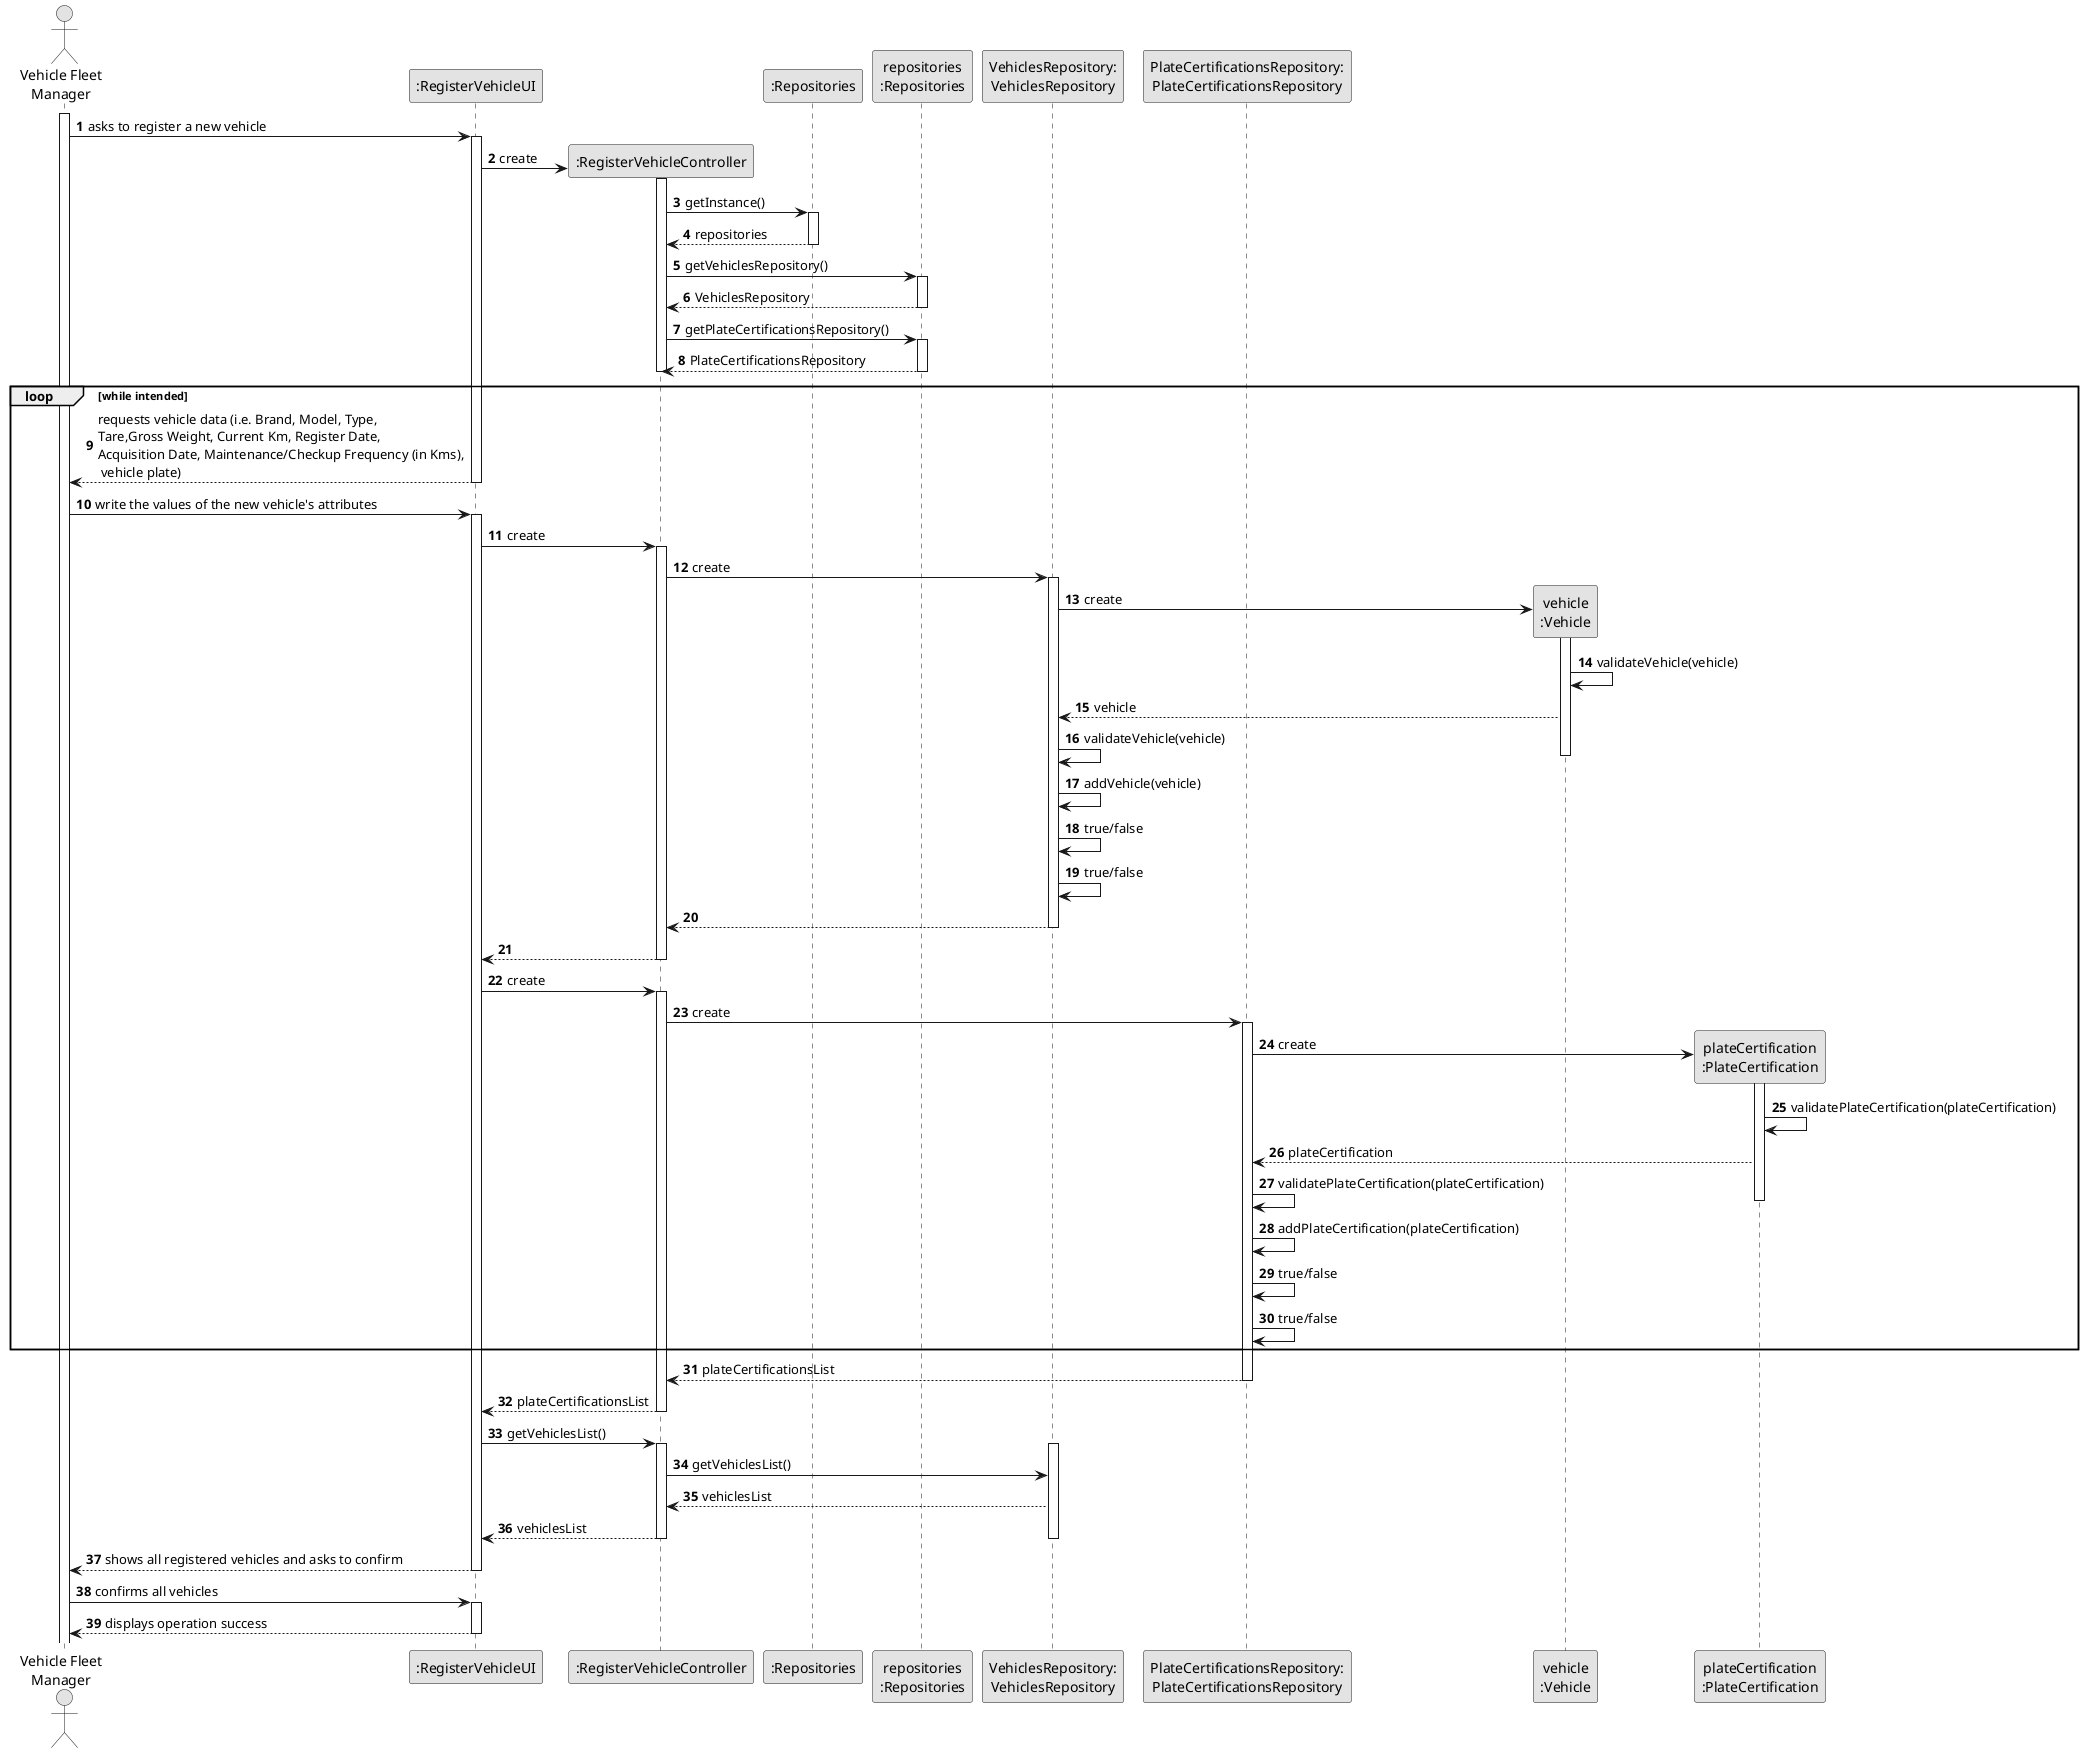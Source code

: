 @startuml
skinparam monochrome true
skinparam packageStyle rectangle
skinparam shadowing false

actor "Vehicle Fleet\nManager" as VFM
participant ":RegisterVehicleUI" as UI
participant ":RegisterVehicleController" as CTRL
participant ":Repositories" as RepositorySingleton
participant "repositories\n:Repositories" as PLAT
participant "VehiclesRepository:\nVehiclesRepository" as VehiclesRepository
participant "PlateCertificationsRepository:\nPlateCertificationsRepository" as PlateCertificationsRepository
participant "vehicle\n:Vehicle" as VEICULO
participant "plateCertification\n:PlateCertification" as PLATE_CERTIFICATION

autonumber 1

activate VFM

        VFM -> UI : asks to register a new vehicle
    activate UI

        UI -> CTRL** : create
    activate CTRL

        CTRL -> RepositorySingleton : getInstance()
    activate RepositorySingleton

    RepositorySingleton --> CTRL: repositories
    deactivate RepositorySingleton

        CTRL -> PLAT : getVehiclesRepository()
    activate PLAT

    PLAT --> CTRL: VehiclesRepository
    deactivate PLAT

    CTRL -> PLAT : getPlateCertificationsRepository()

    activate PLAT

    PLAT --> CTRL: PlateCertificationsRepository
    deactivate PLAT

deactivate CTRL

    loop while intended
        UI --> VFM : requests vehicle data (i.e. Brand, Model, Type, \nTare,Gross Weight, Current Km, Register Date, \nAcquisition Date, Maintenance/Checkup Frequency (in Kms),\n vehicle plate)

    deactivate UI

        VFM -> UI : write the values of the new vehicle's attributes
    activate UI

       UI -> CTRL: create
    activate CTRL

        CTRL -> VehiclesRepository : create
    activate VehiclesRepository

        VehiclesRepository -> VEICULO**: create
    activate VEICULO

    VEICULO -> VEICULO: validateVehicle(vehicle)

    VEICULO --> VehiclesRepository : vehicle
    VehiclesRepository -> VehiclesRepository: validateVehicle(vehicle)
    deactivate VEICULO
    VehiclesRepository -> VehiclesRepository: addVehicle(vehicle)
    VehiclesRepository -> VehiclesRepository: true/false
    VehiclesRepository -> VehiclesRepository: true/false

    CTRL <-- VehiclesRepository
    deactivate VehiclesRepository

    UI <-- CTRL

    deactivate CTRL

    UI -> CTRL: create

    activate CTRL

        CTRL -> PlateCertificationsRepository : create
    activate PlateCertificationsRepository

        PlateCertificationsRepository -> PLATE_CERTIFICATION**: create

    activate PLATE_CERTIFICATION
        PLATE_CERTIFICATION -> PLATE_CERTIFICATION: validatePlateCertification(plateCertification)

        PLATE_CERTIFICATION --> PlateCertificationsRepository : plateCertification
        PlateCertificationsRepository -> PlateCertificationsRepository: validatePlateCertification(plateCertification)
        deactivate PLATE_CERTIFICATION
        PlateCertificationsRepository -> PlateCertificationsRepository: addPlateCertification(plateCertification)
        PlateCertificationsRepository -> PlateCertificationsRepository: true/false
        PlateCertificationsRepository -> PlateCertificationsRepository: true/false

    end

    CTRL <-- PlateCertificationsRepository : plateCertificationsList
    deactivate PlateCertificationsRepository

    CTRL --> UI : plateCertificationsList
    deactivate CTRL

    UI -> CTRL : getVehiclesList()
    activate CTRL

    activate VehiclesRepository

    CTRL -> VehiclesRepository : getVehiclesList()

    CTRL <-- VehiclesRepository : vehiclesList
    CTRL --> UI : vehiclesList
    deactivate VehiclesRepository

    deactivate CTRL

    UI --> VFM : shows all registered vehicles and asks to confirm
    deactivate UI

        VFM -> UI : confirms all vehicles
    activate UI

    UI --> VFM : displays operation success
    deactivate UI

@enduml